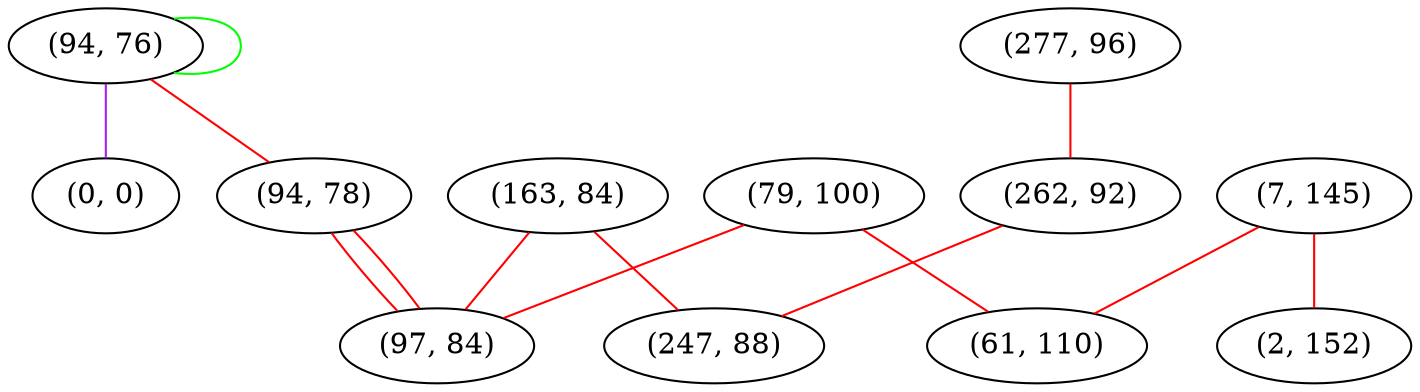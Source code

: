 graph "" {
"(94, 76)";
"(0, 0)";
"(277, 96)";
"(94, 78)";
"(262, 92)";
"(163, 84)";
"(79, 100)";
"(7, 145)";
"(61, 110)";
"(2, 152)";
"(247, 88)";
"(97, 84)";
"(94, 76)" -- "(94, 76)"  [color=green, key=0, weight=2];
"(94, 76)" -- "(0, 0)"  [color=purple, key=0, weight=4];
"(94, 76)" -- "(94, 78)"  [color=red, key=0, weight=1];
"(277, 96)" -- "(262, 92)"  [color=red, key=0, weight=1];
"(94, 78)" -- "(97, 84)"  [color=red, key=0, weight=1];
"(94, 78)" -- "(97, 84)"  [color=red, key=1, weight=1];
"(262, 92)" -- "(247, 88)"  [color=red, key=0, weight=1];
"(163, 84)" -- "(247, 88)"  [color=red, key=0, weight=1];
"(163, 84)" -- "(97, 84)"  [color=red, key=0, weight=1];
"(79, 100)" -- "(61, 110)"  [color=red, key=0, weight=1];
"(79, 100)" -- "(97, 84)"  [color=red, key=0, weight=1];
"(7, 145)" -- "(61, 110)"  [color=red, key=0, weight=1];
"(7, 145)" -- "(2, 152)"  [color=red, key=0, weight=1];
}
